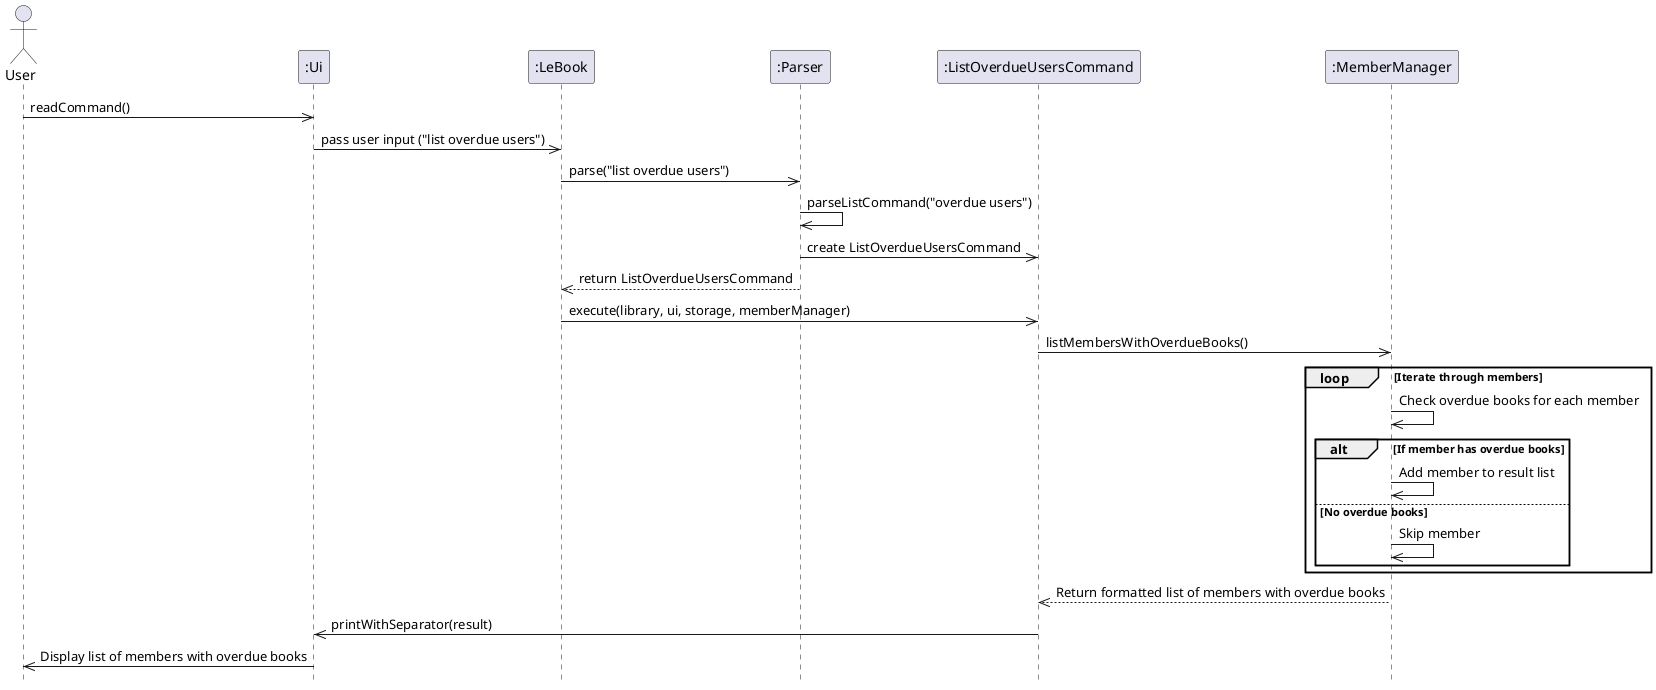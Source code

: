 @startuml
hide footbox
actor User as "User"
participant Ui as ":Ui"
participant LeBook as ":LeBook"
participant Parser as ":Parser"
participant ListOverdueUsersCommand as ":ListOverdueUsersCommand"
participant MemberManager as ":MemberManager"

User ->> Ui: readCommand()
Ui ->> LeBook: pass user input ("list overdue users")
LeBook ->> Parser: parse("list overdue users")
Parser ->> Parser: parseListCommand("overdue users")
Parser ->> ListOverdueUsersCommand: create ListOverdueUsersCommand
Parser -->> LeBook: return ListOverdueUsersCommand

LeBook ->> ListOverdueUsersCommand: execute(library, ui, storage, memberManager)
ListOverdueUsersCommand ->> MemberManager: listMembersWithOverdueBooks()

loop Iterate through members
    MemberManager ->> MemberManager: Check overdue books for each member
    alt If member has overdue books
        MemberManager ->> MemberManager: Add member to result list
    else No overdue books
        MemberManager ->> MemberManager: Skip member
    end
end

MemberManager -->> ListOverdueUsersCommand: Return formatted list of members with overdue books

ListOverdueUsersCommand ->> Ui: printWithSeparator(result)
Ui ->> User: Display list of members with overdue books
@enduml
